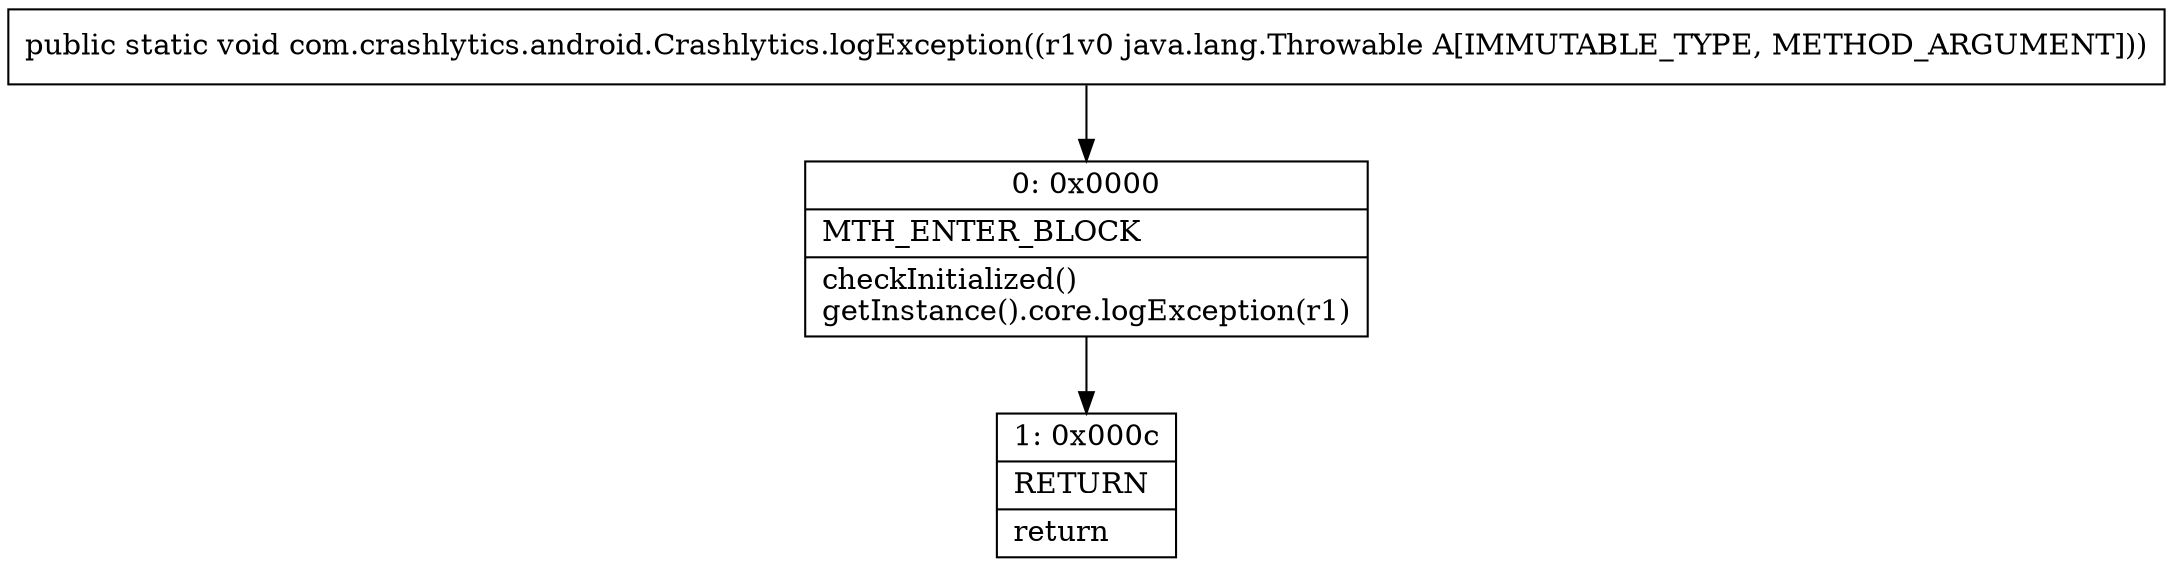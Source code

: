 digraph "CFG forcom.crashlytics.android.Crashlytics.logException(Ljava\/lang\/Throwable;)V" {
Node_0 [shape=record,label="{0\:\ 0x0000|MTH_ENTER_BLOCK\l|checkInitialized()\lgetInstance().core.logException(r1)\l}"];
Node_1 [shape=record,label="{1\:\ 0x000c|RETURN\l|return\l}"];
MethodNode[shape=record,label="{public static void com.crashlytics.android.Crashlytics.logException((r1v0 java.lang.Throwable A[IMMUTABLE_TYPE, METHOD_ARGUMENT])) }"];
MethodNode -> Node_0;
Node_0 -> Node_1;
}

